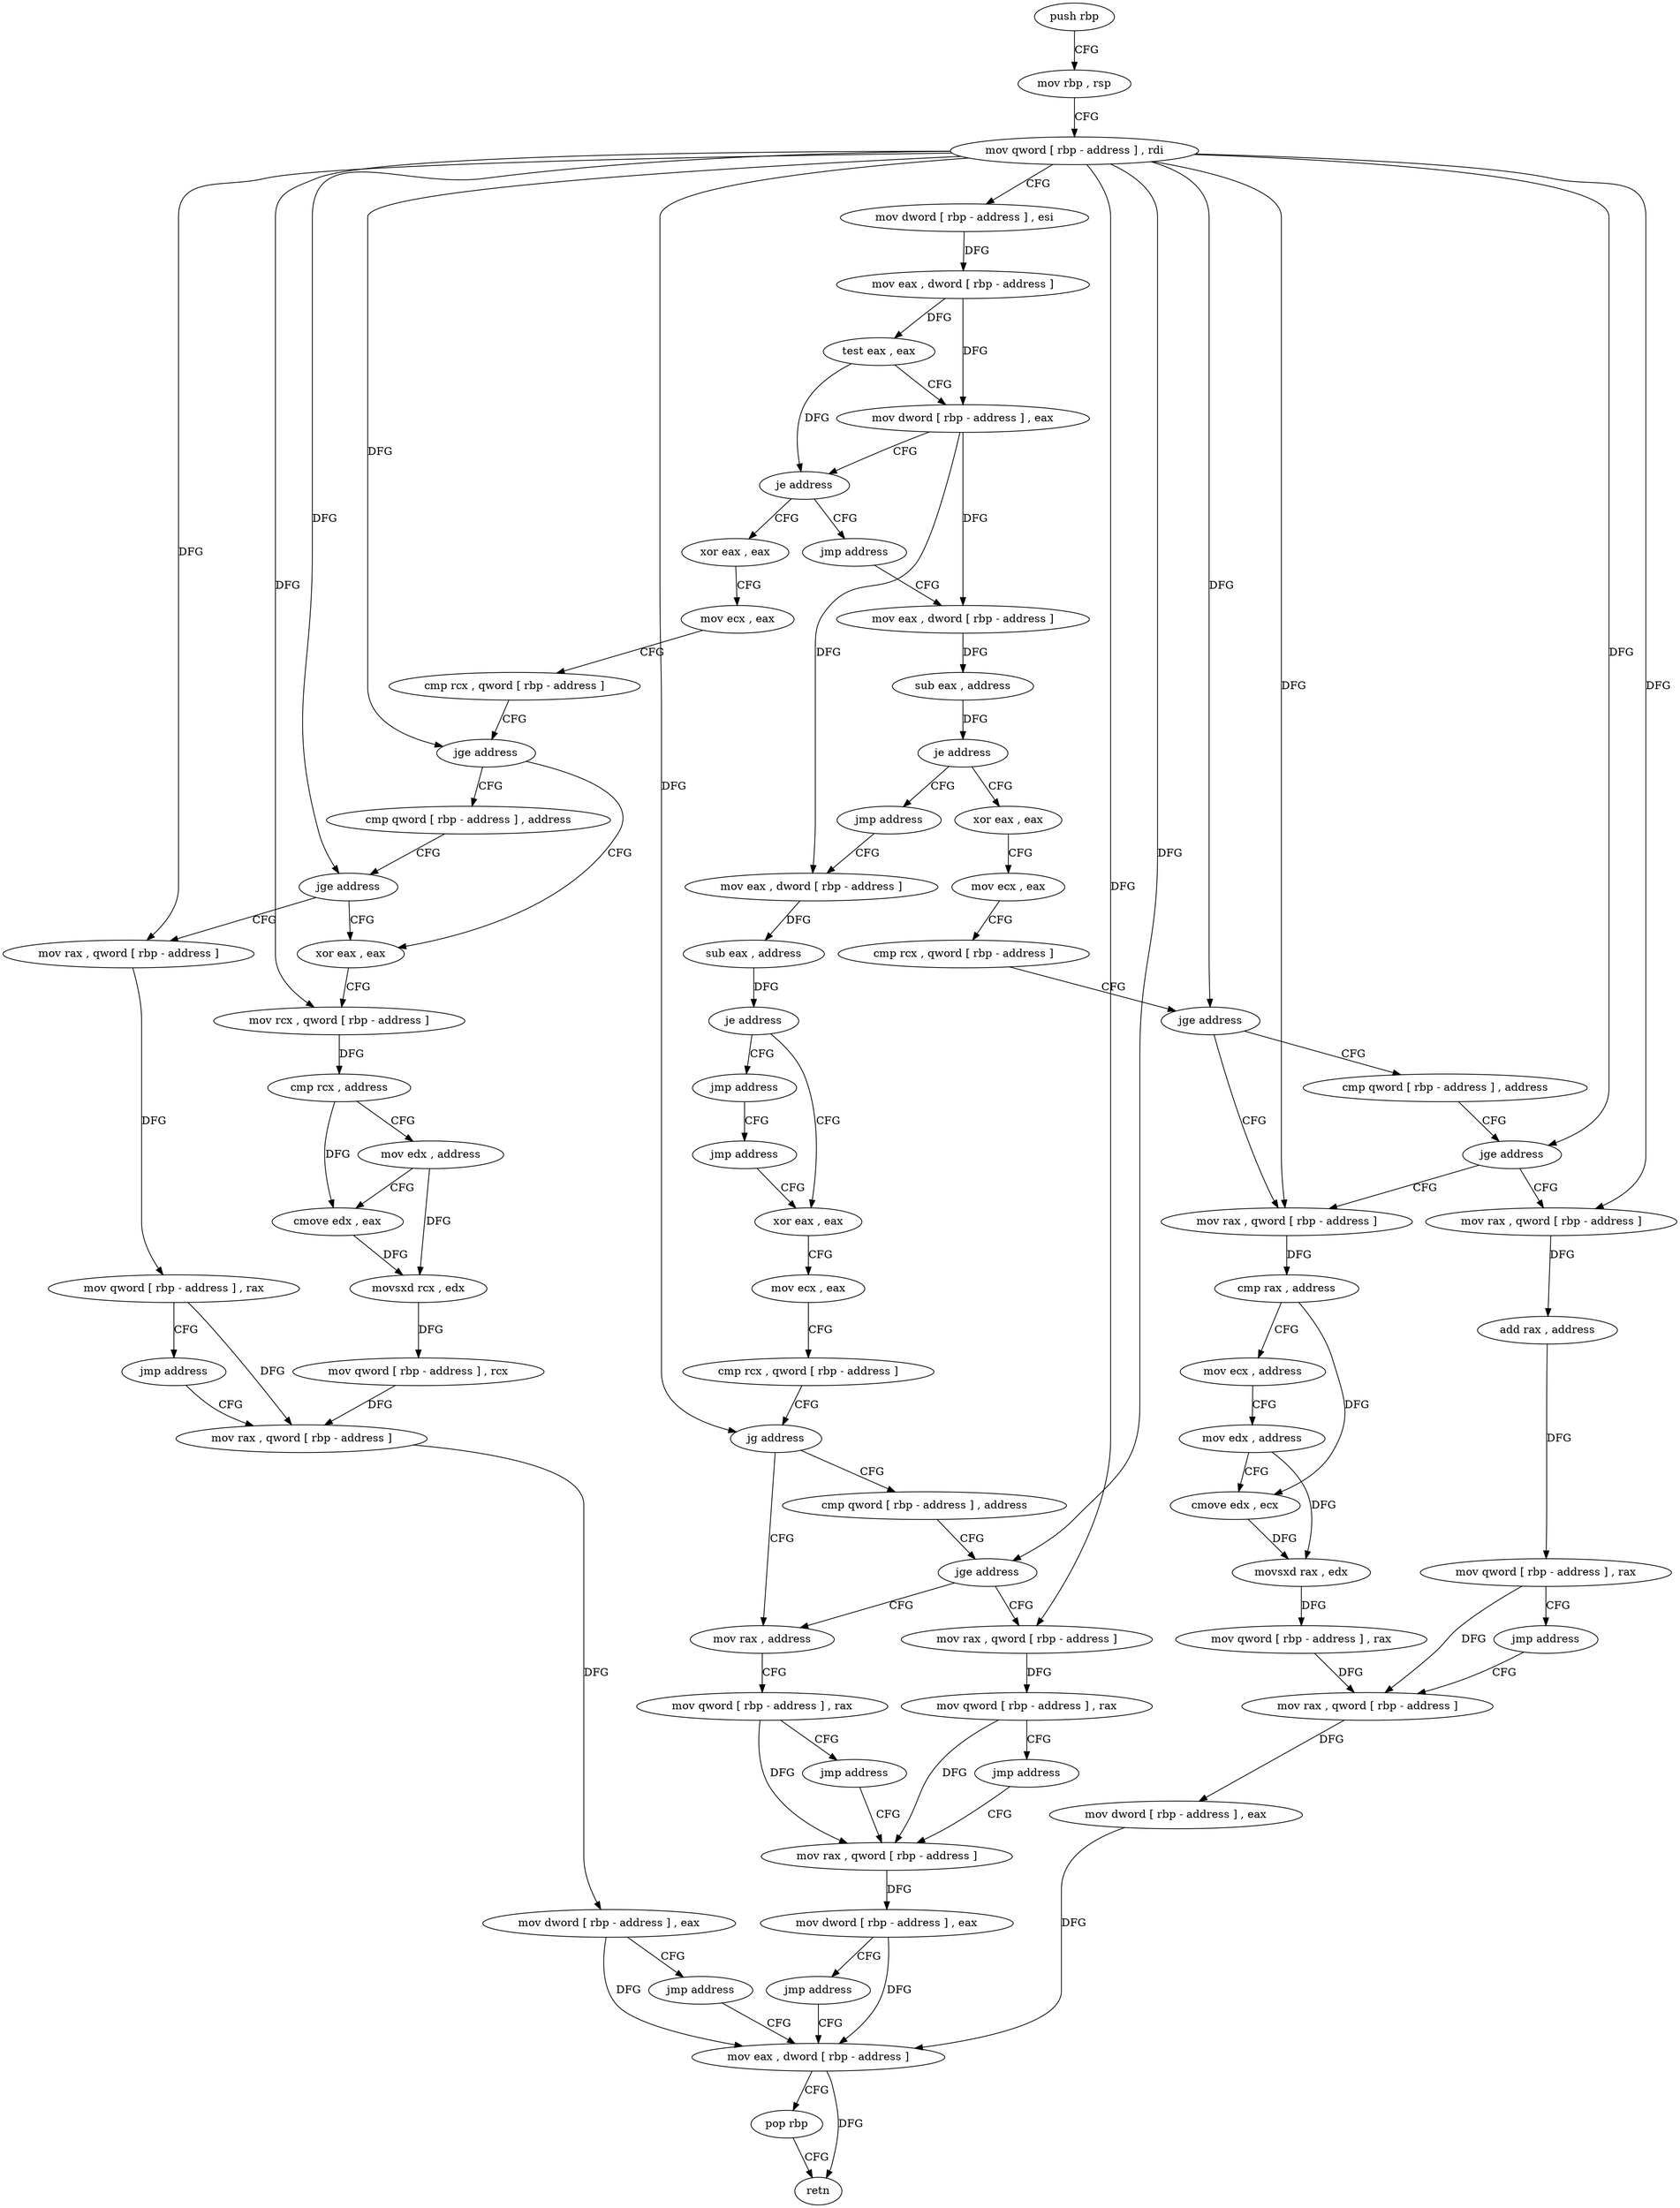 digraph "func" {
"4435776" [label = "push rbp" ]
"4435777" [label = "mov rbp , rsp" ]
"4435780" [label = "mov qword [ rbp - address ] , rdi" ]
"4435784" [label = "mov dword [ rbp - address ] , esi" ]
"4435787" [label = "mov eax , dword [ rbp - address ]" ]
"4435790" [label = "test eax , eax" ]
"4435792" [label = "mov dword [ rbp - address ] , eax" ]
"4435795" [label = "je address" ]
"4435911" [label = "xor eax , eax" ]
"4435801" [label = "jmp address" ]
"4435913" [label = "mov ecx , eax" ]
"4435915" [label = "cmp rcx , qword [ rbp - address ]" ]
"4435919" [label = "jge address" ]
"4435949" [label = "xor eax , eax" ]
"4435925" [label = "cmp qword [ rbp - address ] , address" ]
"4435806" [label = "mov eax , dword [ rbp - address ]" ]
"4435951" [label = "mov rcx , qword [ rbp - address ]" ]
"4435955" [label = "cmp rcx , address" ]
"4435959" [label = "mov edx , address" ]
"4435964" [label = "cmove edx , eax" ]
"4435967" [label = "movsxd rcx , edx" ]
"4435970" [label = "mov qword [ rbp - address ] , rcx" ]
"4435974" [label = "mov rax , qword [ rbp - address ]" ]
"4435930" [label = "jge address" ]
"4435936" [label = "mov rax , qword [ rbp - address ]" ]
"4435809" [label = "sub eax , address" ]
"4435812" [label = "je address" ]
"4435986" [label = "xor eax , eax" ]
"4435818" [label = "jmp address" ]
"4436065" [label = "mov eax , dword [ rbp - address ]" ]
"4436068" [label = "pop rbp" ]
"4436069" [label = "retn" ]
"4435940" [label = "mov qword [ rbp - address ] , rax" ]
"4435944" [label = "jmp address" ]
"4435988" [label = "mov ecx , eax" ]
"4435990" [label = "cmp rcx , qword [ rbp - address ]" ]
"4435994" [label = "jge address" ]
"4436030" [label = "mov rax , qword [ rbp - address ]" ]
"4436000" [label = "cmp qword [ rbp - address ] , address" ]
"4435823" [label = "mov eax , dword [ rbp - address ]" ]
"4435978" [label = "mov dword [ rbp - address ] , eax" ]
"4435981" [label = "jmp address" ]
"4436034" [label = "cmp rax , address" ]
"4436038" [label = "mov ecx , address" ]
"4436043" [label = "mov edx , address" ]
"4436048" [label = "cmove edx , ecx" ]
"4436051" [label = "movsxd rax , edx" ]
"4436054" [label = "mov qword [ rbp - address ] , rax" ]
"4436058" [label = "mov rax , qword [ rbp - address ]" ]
"4436005" [label = "jge address" ]
"4436011" [label = "mov rax , qword [ rbp - address ]" ]
"4435826" [label = "sub eax , address" ]
"4435829" [label = "je address" ]
"4435845" [label = "xor eax , eax" ]
"4435835" [label = "jmp address" ]
"4436015" [label = "add rax , address" ]
"4436021" [label = "mov qword [ rbp - address ] , rax" ]
"4436025" [label = "jmp address" ]
"4435847" [label = "mov ecx , eax" ]
"4435849" [label = "cmp rcx , qword [ rbp - address ]" ]
"4435853" [label = "jg address" ]
"4435883" [label = "mov rax , address" ]
"4435859" [label = "cmp qword [ rbp - address ] , address" ]
"4435840" [label = "jmp address" ]
"4436062" [label = "mov dword [ rbp - address ] , eax" ]
"4435890" [label = "mov qword [ rbp - address ] , rax" ]
"4435894" [label = "jmp address" ]
"4435899" [label = "mov rax , qword [ rbp - address ]" ]
"4435864" [label = "jge address" ]
"4435870" [label = "mov rax , qword [ rbp - address ]" ]
"4435903" [label = "mov dword [ rbp - address ] , eax" ]
"4435906" [label = "jmp address" ]
"4435874" [label = "mov qword [ rbp - address ] , rax" ]
"4435878" [label = "jmp address" ]
"4435776" -> "4435777" [ label = "CFG" ]
"4435777" -> "4435780" [ label = "CFG" ]
"4435780" -> "4435784" [ label = "CFG" ]
"4435780" -> "4435919" [ label = "DFG" ]
"4435780" -> "4435951" [ label = "DFG" ]
"4435780" -> "4435930" [ label = "DFG" ]
"4435780" -> "4435936" [ label = "DFG" ]
"4435780" -> "4435994" [ label = "DFG" ]
"4435780" -> "4436030" [ label = "DFG" ]
"4435780" -> "4436005" [ label = "DFG" ]
"4435780" -> "4436011" [ label = "DFG" ]
"4435780" -> "4435853" [ label = "DFG" ]
"4435780" -> "4435864" [ label = "DFG" ]
"4435780" -> "4435870" [ label = "DFG" ]
"4435784" -> "4435787" [ label = "DFG" ]
"4435787" -> "4435790" [ label = "DFG" ]
"4435787" -> "4435792" [ label = "DFG" ]
"4435790" -> "4435792" [ label = "CFG" ]
"4435790" -> "4435795" [ label = "DFG" ]
"4435792" -> "4435795" [ label = "CFG" ]
"4435792" -> "4435806" [ label = "DFG" ]
"4435792" -> "4435823" [ label = "DFG" ]
"4435795" -> "4435911" [ label = "CFG" ]
"4435795" -> "4435801" [ label = "CFG" ]
"4435911" -> "4435913" [ label = "CFG" ]
"4435801" -> "4435806" [ label = "CFG" ]
"4435913" -> "4435915" [ label = "CFG" ]
"4435915" -> "4435919" [ label = "CFG" ]
"4435919" -> "4435949" [ label = "CFG" ]
"4435919" -> "4435925" [ label = "CFG" ]
"4435949" -> "4435951" [ label = "CFG" ]
"4435925" -> "4435930" [ label = "CFG" ]
"4435806" -> "4435809" [ label = "DFG" ]
"4435951" -> "4435955" [ label = "DFG" ]
"4435955" -> "4435959" [ label = "CFG" ]
"4435955" -> "4435964" [ label = "DFG" ]
"4435959" -> "4435964" [ label = "CFG" ]
"4435959" -> "4435967" [ label = "DFG" ]
"4435964" -> "4435967" [ label = "DFG" ]
"4435967" -> "4435970" [ label = "DFG" ]
"4435970" -> "4435974" [ label = "DFG" ]
"4435974" -> "4435978" [ label = "DFG" ]
"4435930" -> "4435949" [ label = "CFG" ]
"4435930" -> "4435936" [ label = "CFG" ]
"4435936" -> "4435940" [ label = "DFG" ]
"4435809" -> "4435812" [ label = "DFG" ]
"4435812" -> "4435986" [ label = "CFG" ]
"4435812" -> "4435818" [ label = "CFG" ]
"4435986" -> "4435988" [ label = "CFG" ]
"4435818" -> "4435823" [ label = "CFG" ]
"4436065" -> "4436068" [ label = "CFG" ]
"4436065" -> "4436069" [ label = "DFG" ]
"4436068" -> "4436069" [ label = "CFG" ]
"4435940" -> "4435944" [ label = "CFG" ]
"4435940" -> "4435974" [ label = "DFG" ]
"4435944" -> "4435974" [ label = "CFG" ]
"4435988" -> "4435990" [ label = "CFG" ]
"4435990" -> "4435994" [ label = "CFG" ]
"4435994" -> "4436030" [ label = "CFG" ]
"4435994" -> "4436000" [ label = "CFG" ]
"4436030" -> "4436034" [ label = "DFG" ]
"4436000" -> "4436005" [ label = "CFG" ]
"4435823" -> "4435826" [ label = "DFG" ]
"4435978" -> "4435981" [ label = "CFG" ]
"4435978" -> "4436065" [ label = "DFG" ]
"4435981" -> "4436065" [ label = "CFG" ]
"4436034" -> "4436038" [ label = "CFG" ]
"4436034" -> "4436048" [ label = "DFG" ]
"4436038" -> "4436043" [ label = "CFG" ]
"4436043" -> "4436048" [ label = "CFG" ]
"4436043" -> "4436051" [ label = "DFG" ]
"4436048" -> "4436051" [ label = "DFG" ]
"4436051" -> "4436054" [ label = "DFG" ]
"4436054" -> "4436058" [ label = "DFG" ]
"4436058" -> "4436062" [ label = "DFG" ]
"4436005" -> "4436030" [ label = "CFG" ]
"4436005" -> "4436011" [ label = "CFG" ]
"4436011" -> "4436015" [ label = "DFG" ]
"4435826" -> "4435829" [ label = "DFG" ]
"4435829" -> "4435845" [ label = "CFG" ]
"4435829" -> "4435835" [ label = "CFG" ]
"4435845" -> "4435847" [ label = "CFG" ]
"4435835" -> "4435840" [ label = "CFG" ]
"4436015" -> "4436021" [ label = "DFG" ]
"4436021" -> "4436025" [ label = "CFG" ]
"4436021" -> "4436058" [ label = "DFG" ]
"4436025" -> "4436058" [ label = "CFG" ]
"4435847" -> "4435849" [ label = "CFG" ]
"4435849" -> "4435853" [ label = "CFG" ]
"4435853" -> "4435883" [ label = "CFG" ]
"4435853" -> "4435859" [ label = "CFG" ]
"4435883" -> "4435890" [ label = "CFG" ]
"4435859" -> "4435864" [ label = "CFG" ]
"4435840" -> "4435845" [ label = "CFG" ]
"4436062" -> "4436065" [ label = "DFG" ]
"4435890" -> "4435894" [ label = "CFG" ]
"4435890" -> "4435899" [ label = "DFG" ]
"4435894" -> "4435899" [ label = "CFG" ]
"4435899" -> "4435903" [ label = "DFG" ]
"4435864" -> "4435883" [ label = "CFG" ]
"4435864" -> "4435870" [ label = "CFG" ]
"4435870" -> "4435874" [ label = "DFG" ]
"4435903" -> "4435906" [ label = "CFG" ]
"4435903" -> "4436065" [ label = "DFG" ]
"4435906" -> "4436065" [ label = "CFG" ]
"4435874" -> "4435878" [ label = "CFG" ]
"4435874" -> "4435899" [ label = "DFG" ]
"4435878" -> "4435899" [ label = "CFG" ]
}
